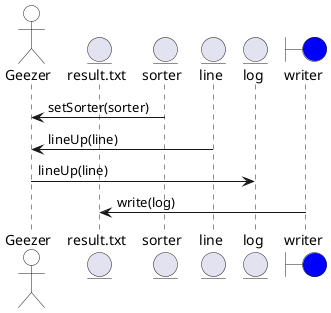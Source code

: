 @startuml
actor Geezer #white
entity result.txt
entity sorter
entity line
entity log
boundary writer #blue
sorter -> Geezer : setSorter(sorter)
line -> Geezer : lineUp(line)
Geezer -> log : lineUp(line)
writer -> result.txt : write(log)
@enduml